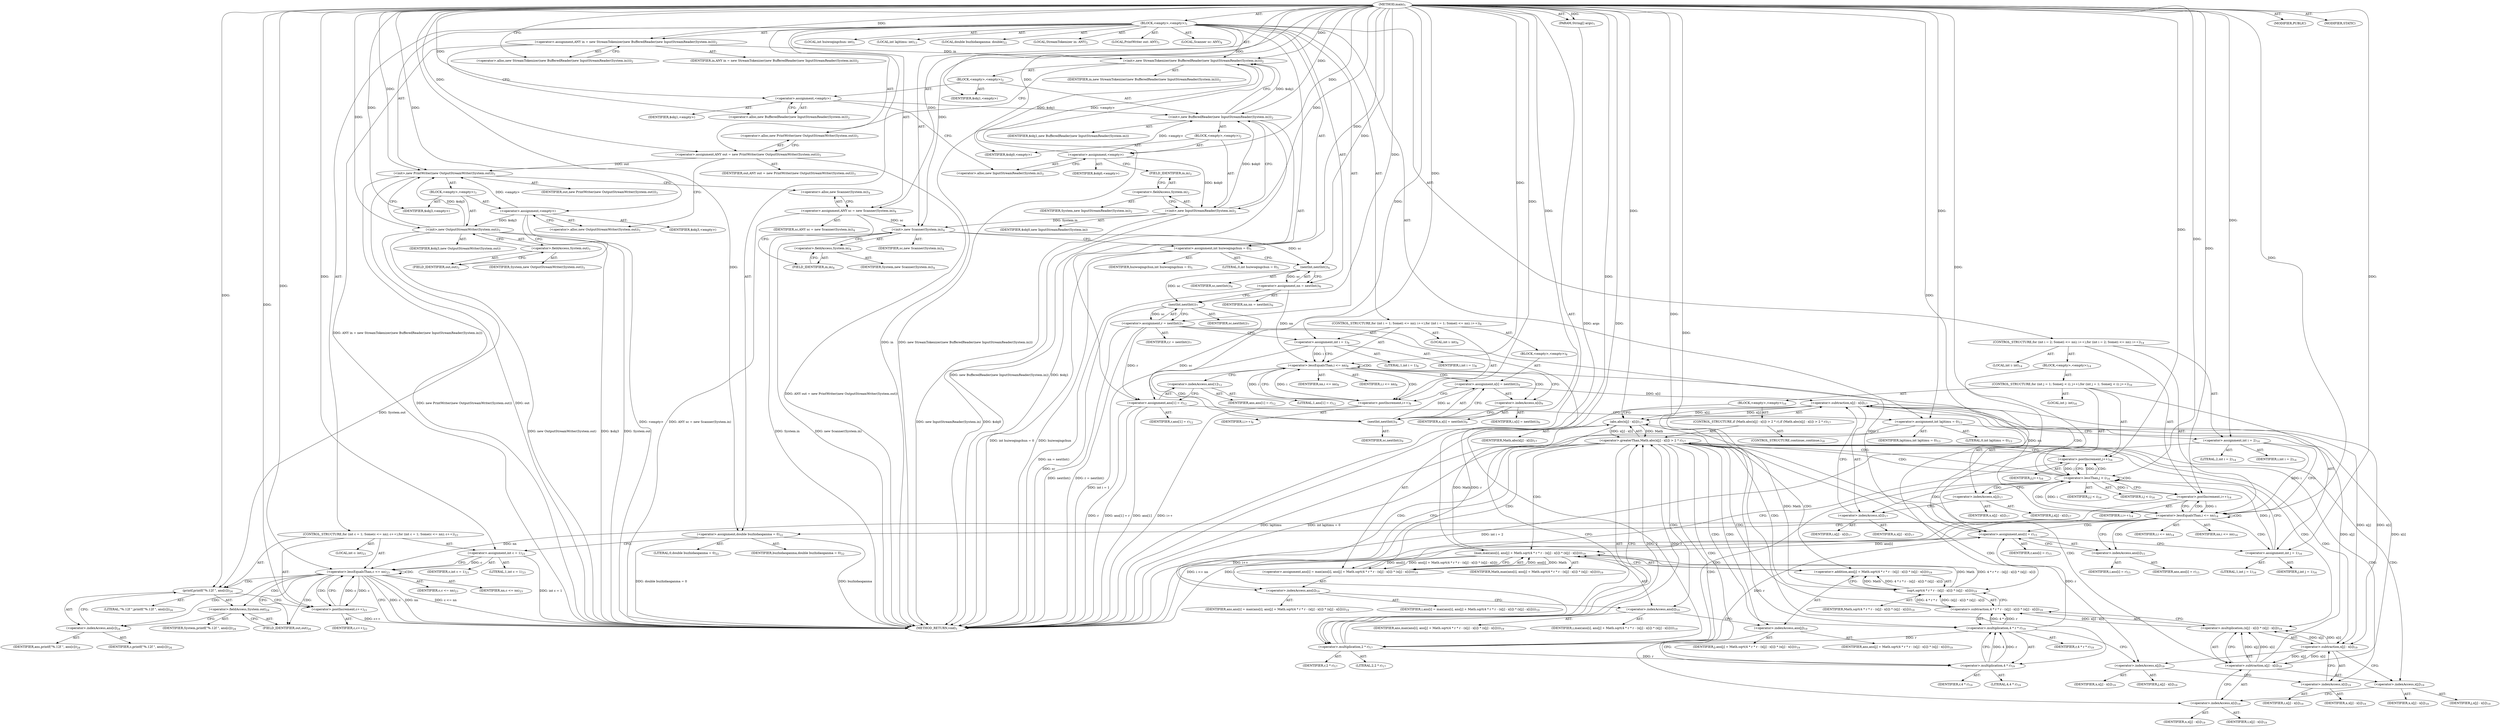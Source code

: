 digraph "main" {  
"23" [label = <(METHOD,main)<SUB>1</SUB>> ]
"24" [label = <(PARAM,String[] args)<SUB>1</SUB>> ]
"25" [label = <(BLOCK,&lt;empty&gt;,&lt;empty&gt;)<SUB>1</SUB>> ]
"4" [label = <(LOCAL,StreamTokenizer in: ANY)<SUB>2</SUB>> ]
"26" [label = <(&lt;operator&gt;.assignment,ANY in = new StreamTokenizer(new BufferedReader(new InputStreamReader(System.in))))<SUB>2</SUB>> ]
"27" [label = <(IDENTIFIER,in,ANY in = new StreamTokenizer(new BufferedReader(new InputStreamReader(System.in))))<SUB>2</SUB>> ]
"28" [label = <(&lt;operator&gt;.alloc,new StreamTokenizer(new BufferedReader(new InputStreamReader(System.in))))<SUB>2</SUB>> ]
"29" [label = <(&lt;init&gt;,new StreamTokenizer(new BufferedReader(new InputStreamReader(System.in))))<SUB>2</SUB>> ]
"3" [label = <(IDENTIFIER,in,new StreamTokenizer(new BufferedReader(new InputStreamReader(System.in))))<SUB>2</SUB>> ]
"30" [label = <(BLOCK,&lt;empty&gt;,&lt;empty&gt;)<SUB>2</SUB>> ]
"31" [label = <(&lt;operator&gt;.assignment,&lt;empty&gt;)> ]
"32" [label = <(IDENTIFIER,$obj1,&lt;empty&gt;)> ]
"33" [label = <(&lt;operator&gt;.alloc,new BufferedReader(new InputStreamReader(System.in)))<SUB>2</SUB>> ]
"34" [label = <(&lt;init&gt;,new BufferedReader(new InputStreamReader(System.in)))<SUB>2</SUB>> ]
"35" [label = <(IDENTIFIER,$obj1,new BufferedReader(new InputStreamReader(System.in)))> ]
"36" [label = <(BLOCK,&lt;empty&gt;,&lt;empty&gt;)<SUB>2</SUB>> ]
"37" [label = <(&lt;operator&gt;.assignment,&lt;empty&gt;)> ]
"38" [label = <(IDENTIFIER,$obj0,&lt;empty&gt;)> ]
"39" [label = <(&lt;operator&gt;.alloc,new InputStreamReader(System.in))<SUB>2</SUB>> ]
"40" [label = <(&lt;init&gt;,new InputStreamReader(System.in))<SUB>2</SUB>> ]
"41" [label = <(IDENTIFIER,$obj0,new InputStreamReader(System.in))> ]
"42" [label = <(&lt;operator&gt;.fieldAccess,System.in)<SUB>2</SUB>> ]
"43" [label = <(IDENTIFIER,System,new InputStreamReader(System.in))<SUB>2</SUB>> ]
"44" [label = <(FIELD_IDENTIFIER,in,in)<SUB>2</SUB>> ]
"45" [label = <(IDENTIFIER,$obj0,&lt;empty&gt;)> ]
"46" [label = <(IDENTIFIER,$obj1,&lt;empty&gt;)> ]
"6" [label = <(LOCAL,PrintWriter out: ANY)<SUB>3</SUB>> ]
"47" [label = <(&lt;operator&gt;.assignment,ANY out = new PrintWriter(new OutputStreamWriter(System.out)))<SUB>3</SUB>> ]
"48" [label = <(IDENTIFIER,out,ANY out = new PrintWriter(new OutputStreamWriter(System.out)))<SUB>3</SUB>> ]
"49" [label = <(&lt;operator&gt;.alloc,new PrintWriter(new OutputStreamWriter(System.out)))<SUB>3</SUB>> ]
"50" [label = <(&lt;init&gt;,new PrintWriter(new OutputStreamWriter(System.out)))<SUB>3</SUB>> ]
"5" [label = <(IDENTIFIER,out,new PrintWriter(new OutputStreamWriter(System.out)))<SUB>3</SUB>> ]
"51" [label = <(BLOCK,&lt;empty&gt;,&lt;empty&gt;)<SUB>3</SUB>> ]
"52" [label = <(&lt;operator&gt;.assignment,&lt;empty&gt;)> ]
"53" [label = <(IDENTIFIER,$obj3,&lt;empty&gt;)> ]
"54" [label = <(&lt;operator&gt;.alloc,new OutputStreamWriter(System.out))<SUB>3</SUB>> ]
"55" [label = <(&lt;init&gt;,new OutputStreamWriter(System.out))<SUB>3</SUB>> ]
"56" [label = <(IDENTIFIER,$obj3,new OutputStreamWriter(System.out))> ]
"57" [label = <(&lt;operator&gt;.fieldAccess,System.out)<SUB>3</SUB>> ]
"58" [label = <(IDENTIFIER,System,new OutputStreamWriter(System.out))<SUB>3</SUB>> ]
"59" [label = <(FIELD_IDENTIFIER,out,out)<SUB>3</SUB>> ]
"60" [label = <(IDENTIFIER,$obj3,&lt;empty&gt;)> ]
"8" [label = <(LOCAL,Scanner sc: ANY)<SUB>4</SUB>> ]
"61" [label = <(&lt;operator&gt;.assignment,ANY sc = new Scanner(System.in))<SUB>4</SUB>> ]
"62" [label = <(IDENTIFIER,sc,ANY sc = new Scanner(System.in))<SUB>4</SUB>> ]
"63" [label = <(&lt;operator&gt;.alloc,new Scanner(System.in))<SUB>4</SUB>> ]
"64" [label = <(&lt;init&gt;,new Scanner(System.in))<SUB>4</SUB>> ]
"7" [label = <(IDENTIFIER,sc,new Scanner(System.in))<SUB>4</SUB>> ]
"65" [label = <(&lt;operator&gt;.fieldAccess,System.in)<SUB>4</SUB>> ]
"66" [label = <(IDENTIFIER,System,new Scanner(System.in))<SUB>4</SUB>> ]
"67" [label = <(FIELD_IDENTIFIER,in,in)<SUB>4</SUB>> ]
"68" [label = <(LOCAL,int huiwoqingchun: int)<SUB>5</SUB>> ]
"69" [label = <(&lt;operator&gt;.assignment,int huiwoqingchun = 0)<SUB>5</SUB>> ]
"70" [label = <(IDENTIFIER,huiwoqingchun,int huiwoqingchun = 0)<SUB>5</SUB>> ]
"71" [label = <(LITERAL,0,int huiwoqingchun = 0)<SUB>5</SUB>> ]
"72" [label = <(&lt;operator&gt;.assignment,nn = nextInt())<SUB>6</SUB>> ]
"73" [label = <(IDENTIFIER,nn,nn = nextInt())<SUB>6</SUB>> ]
"74" [label = <(nextInt,nextInt())<SUB>6</SUB>> ]
"75" [label = <(IDENTIFIER,sc,nextInt())<SUB>6</SUB>> ]
"76" [label = <(&lt;operator&gt;.assignment,r = nextInt())<SUB>7</SUB>> ]
"77" [label = <(IDENTIFIER,r,r = nextInt())<SUB>7</SUB>> ]
"78" [label = <(nextInt,nextInt())<SUB>7</SUB>> ]
"79" [label = <(IDENTIFIER,sc,nextInt())<SUB>7</SUB>> ]
"80" [label = <(CONTROL_STRUCTURE,for (int i = 1; Some(i &lt;= nn); i++),for (int i = 1; Some(i &lt;= nn); i++))<SUB>8</SUB>> ]
"81" [label = <(LOCAL,int i: int)<SUB>8</SUB>> ]
"82" [label = <(&lt;operator&gt;.assignment,int i = 1)<SUB>8</SUB>> ]
"83" [label = <(IDENTIFIER,i,int i = 1)<SUB>8</SUB>> ]
"84" [label = <(LITERAL,1,int i = 1)<SUB>8</SUB>> ]
"85" [label = <(&lt;operator&gt;.lessEqualsThan,i &lt;= nn)<SUB>8</SUB>> ]
"86" [label = <(IDENTIFIER,i,i &lt;= nn)<SUB>8</SUB>> ]
"87" [label = <(IDENTIFIER,nn,i &lt;= nn)<SUB>8</SUB>> ]
"88" [label = <(&lt;operator&gt;.postIncrement,i++)<SUB>8</SUB>> ]
"89" [label = <(IDENTIFIER,i,i++)<SUB>8</SUB>> ]
"90" [label = <(BLOCK,&lt;empty&gt;,&lt;empty&gt;)<SUB>8</SUB>> ]
"91" [label = <(&lt;operator&gt;.assignment,x[i] = nextInt())<SUB>9</SUB>> ]
"92" [label = <(&lt;operator&gt;.indexAccess,x[i])<SUB>9</SUB>> ]
"93" [label = <(IDENTIFIER,x,x[i] = nextInt())<SUB>9</SUB>> ]
"94" [label = <(IDENTIFIER,i,x[i] = nextInt())<SUB>9</SUB>> ]
"95" [label = <(nextInt,nextInt())<SUB>9</SUB>> ]
"96" [label = <(IDENTIFIER,sc,nextInt())<SUB>9</SUB>> ]
"97" [label = <(&lt;operator&gt;.assignment,ans[1] = r)<SUB>12</SUB>> ]
"98" [label = <(&lt;operator&gt;.indexAccess,ans[1])<SUB>12</SUB>> ]
"99" [label = <(IDENTIFIER,ans,ans[1] = r)<SUB>12</SUB>> ]
"100" [label = <(LITERAL,1,ans[1] = r)<SUB>12</SUB>> ]
"101" [label = <(IDENTIFIER,r,ans[1] = r)<SUB>12</SUB>> ]
"102" [label = <(LOCAL,int lajitimu: int)<SUB>13</SUB>> ]
"103" [label = <(&lt;operator&gt;.assignment,int lajitimu = 0)<SUB>13</SUB>> ]
"104" [label = <(IDENTIFIER,lajitimu,int lajitimu = 0)<SUB>13</SUB>> ]
"105" [label = <(LITERAL,0,int lajitimu = 0)<SUB>13</SUB>> ]
"106" [label = <(CONTROL_STRUCTURE,for (int i = 2; Some(i &lt;= nn); i++),for (int i = 2; Some(i &lt;= nn); i++))<SUB>14</SUB>> ]
"107" [label = <(LOCAL,int i: int)<SUB>14</SUB>> ]
"108" [label = <(&lt;operator&gt;.assignment,int i = 2)<SUB>14</SUB>> ]
"109" [label = <(IDENTIFIER,i,int i = 2)<SUB>14</SUB>> ]
"110" [label = <(LITERAL,2,int i = 2)<SUB>14</SUB>> ]
"111" [label = <(&lt;operator&gt;.lessEqualsThan,i &lt;= nn)<SUB>14</SUB>> ]
"112" [label = <(IDENTIFIER,i,i &lt;= nn)<SUB>14</SUB>> ]
"113" [label = <(IDENTIFIER,nn,i &lt;= nn)<SUB>14</SUB>> ]
"114" [label = <(&lt;operator&gt;.postIncrement,i++)<SUB>14</SUB>> ]
"115" [label = <(IDENTIFIER,i,i++)<SUB>14</SUB>> ]
"116" [label = <(BLOCK,&lt;empty&gt;,&lt;empty&gt;)<SUB>14</SUB>> ]
"117" [label = <(&lt;operator&gt;.assignment,ans[i] = r)<SUB>15</SUB>> ]
"118" [label = <(&lt;operator&gt;.indexAccess,ans[i])<SUB>15</SUB>> ]
"119" [label = <(IDENTIFIER,ans,ans[i] = r)<SUB>15</SUB>> ]
"120" [label = <(IDENTIFIER,i,ans[i] = r)<SUB>15</SUB>> ]
"121" [label = <(IDENTIFIER,r,ans[i] = r)<SUB>15</SUB>> ]
"122" [label = <(CONTROL_STRUCTURE,for (int j = 1; Some(j &lt; i); j++),for (int j = 1; Some(j &lt; i); j++))<SUB>16</SUB>> ]
"123" [label = <(LOCAL,int j: int)<SUB>16</SUB>> ]
"124" [label = <(&lt;operator&gt;.assignment,int j = 1)<SUB>16</SUB>> ]
"125" [label = <(IDENTIFIER,j,int j = 1)<SUB>16</SUB>> ]
"126" [label = <(LITERAL,1,int j = 1)<SUB>16</SUB>> ]
"127" [label = <(&lt;operator&gt;.lessThan,j &lt; i)<SUB>16</SUB>> ]
"128" [label = <(IDENTIFIER,j,j &lt; i)<SUB>16</SUB>> ]
"129" [label = <(IDENTIFIER,i,j &lt; i)<SUB>16</SUB>> ]
"130" [label = <(&lt;operator&gt;.postIncrement,j++)<SUB>16</SUB>> ]
"131" [label = <(IDENTIFIER,j,j++)<SUB>16</SUB>> ]
"132" [label = <(BLOCK,&lt;empty&gt;,&lt;empty&gt;)<SUB>16</SUB>> ]
"133" [label = <(CONTROL_STRUCTURE,if (Math.abs(x[j] - x[i]) &gt; 2 * r),if (Math.abs(x[j] - x[i]) &gt; 2 * r))<SUB>17</SUB>> ]
"134" [label = <(&lt;operator&gt;.greaterThan,Math.abs(x[j] - x[i]) &gt; 2 * r)<SUB>17</SUB>> ]
"135" [label = <(abs,abs(x[j] - x[i]))<SUB>17</SUB>> ]
"136" [label = <(IDENTIFIER,Math,abs(x[j] - x[i]))<SUB>17</SUB>> ]
"137" [label = <(&lt;operator&gt;.subtraction,x[j] - x[i])<SUB>17</SUB>> ]
"138" [label = <(&lt;operator&gt;.indexAccess,x[j])<SUB>17</SUB>> ]
"139" [label = <(IDENTIFIER,x,x[j] - x[i])<SUB>17</SUB>> ]
"140" [label = <(IDENTIFIER,j,x[j] - x[i])<SUB>17</SUB>> ]
"141" [label = <(&lt;operator&gt;.indexAccess,x[i])<SUB>17</SUB>> ]
"142" [label = <(IDENTIFIER,x,x[j] - x[i])<SUB>17</SUB>> ]
"143" [label = <(IDENTIFIER,i,x[j] - x[i])<SUB>17</SUB>> ]
"144" [label = <(&lt;operator&gt;.multiplication,2 * r)<SUB>17</SUB>> ]
"145" [label = <(LITERAL,2,2 * r)<SUB>17</SUB>> ]
"146" [label = <(IDENTIFIER,r,2 * r)<SUB>17</SUB>> ]
"147" [label = <(CONTROL_STRUCTURE,continue;,continue;)<SUB>18</SUB>> ]
"148" [label = <(&lt;operator&gt;.assignment,ans[i] = max(ans[i], ans[j] + Math.sqrt(4 * r * r - (x[j] - x[i]) * (x[j] - x[i]))))<SUB>19</SUB>> ]
"149" [label = <(&lt;operator&gt;.indexAccess,ans[i])<SUB>19</SUB>> ]
"150" [label = <(IDENTIFIER,ans,ans[i] = max(ans[i], ans[j] + Math.sqrt(4 * r * r - (x[j] - x[i]) * (x[j] - x[i]))))<SUB>19</SUB>> ]
"151" [label = <(IDENTIFIER,i,ans[i] = max(ans[i], ans[j] + Math.sqrt(4 * r * r - (x[j] - x[i]) * (x[j] - x[i]))))<SUB>19</SUB>> ]
"152" [label = <(max,max(ans[i], ans[j] + Math.sqrt(4 * r * r - (x[j] - x[i]) * (x[j] - x[i]))))<SUB>19</SUB>> ]
"153" [label = <(IDENTIFIER,Math,max(ans[i], ans[j] + Math.sqrt(4 * r * r - (x[j] - x[i]) * (x[j] - x[i]))))<SUB>19</SUB>> ]
"154" [label = <(&lt;operator&gt;.indexAccess,ans[i])<SUB>19</SUB>> ]
"155" [label = <(IDENTIFIER,ans,max(ans[i], ans[j] + Math.sqrt(4 * r * r - (x[j] - x[i]) * (x[j] - x[i]))))<SUB>19</SUB>> ]
"156" [label = <(IDENTIFIER,i,max(ans[i], ans[j] + Math.sqrt(4 * r * r - (x[j] - x[i]) * (x[j] - x[i]))))<SUB>19</SUB>> ]
"157" [label = <(&lt;operator&gt;.addition,ans[j] + Math.sqrt(4 * r * r - (x[j] - x[i]) * (x[j] - x[i])))<SUB>19</SUB>> ]
"158" [label = <(&lt;operator&gt;.indexAccess,ans[j])<SUB>19</SUB>> ]
"159" [label = <(IDENTIFIER,ans,ans[j] + Math.sqrt(4 * r * r - (x[j] - x[i]) * (x[j] - x[i])))<SUB>19</SUB>> ]
"160" [label = <(IDENTIFIER,j,ans[j] + Math.sqrt(4 * r * r - (x[j] - x[i]) * (x[j] - x[i])))<SUB>19</SUB>> ]
"161" [label = <(sqrt,sqrt(4 * r * r - (x[j] - x[i]) * (x[j] - x[i])))<SUB>19</SUB>> ]
"162" [label = <(IDENTIFIER,Math,sqrt(4 * r * r - (x[j] - x[i]) * (x[j] - x[i])))<SUB>19</SUB>> ]
"163" [label = <(&lt;operator&gt;.subtraction,4 * r * r - (x[j] - x[i]) * (x[j] - x[i]))<SUB>19</SUB>> ]
"164" [label = <(&lt;operator&gt;.multiplication,4 * r * r)<SUB>19</SUB>> ]
"165" [label = <(&lt;operator&gt;.multiplication,4 * r)<SUB>19</SUB>> ]
"166" [label = <(LITERAL,4,4 * r)<SUB>19</SUB>> ]
"167" [label = <(IDENTIFIER,r,4 * r)<SUB>19</SUB>> ]
"168" [label = <(IDENTIFIER,r,4 * r * r)<SUB>19</SUB>> ]
"169" [label = <(&lt;operator&gt;.multiplication,(x[j] - x[i]) * (x[j] - x[i]))<SUB>19</SUB>> ]
"170" [label = <(&lt;operator&gt;.subtraction,x[j] - x[i])<SUB>19</SUB>> ]
"171" [label = <(&lt;operator&gt;.indexAccess,x[j])<SUB>19</SUB>> ]
"172" [label = <(IDENTIFIER,x,x[j] - x[i])<SUB>19</SUB>> ]
"173" [label = <(IDENTIFIER,j,x[j] - x[i])<SUB>19</SUB>> ]
"174" [label = <(&lt;operator&gt;.indexAccess,x[i])<SUB>19</SUB>> ]
"175" [label = <(IDENTIFIER,x,x[j] - x[i])<SUB>19</SUB>> ]
"176" [label = <(IDENTIFIER,i,x[j] - x[i])<SUB>19</SUB>> ]
"177" [label = <(&lt;operator&gt;.subtraction,x[j] - x[i])<SUB>19</SUB>> ]
"178" [label = <(&lt;operator&gt;.indexAccess,x[j])<SUB>19</SUB>> ]
"179" [label = <(IDENTIFIER,x,x[j] - x[i])<SUB>19</SUB>> ]
"180" [label = <(IDENTIFIER,j,x[j] - x[i])<SUB>19</SUB>> ]
"181" [label = <(&lt;operator&gt;.indexAccess,x[i])<SUB>19</SUB>> ]
"182" [label = <(IDENTIFIER,x,x[j] - x[i])<SUB>19</SUB>> ]
"183" [label = <(IDENTIFIER,i,x[j] - x[i])<SUB>19</SUB>> ]
"184" [label = <(LOCAL,double buzhidaoganma: double)<SUB>22</SUB>> ]
"185" [label = <(&lt;operator&gt;.assignment,double buzhidaoganma = 0)<SUB>22</SUB>> ]
"186" [label = <(IDENTIFIER,buzhidaoganma,double buzhidaoganma = 0)<SUB>22</SUB>> ]
"187" [label = <(LITERAL,0,double buzhidaoganma = 0)<SUB>22</SUB>> ]
"188" [label = <(CONTROL_STRUCTURE,for (int c = 1; Some(c &lt;= nn); c++),for (int c = 1; Some(c &lt;= nn); c++))<SUB>23</SUB>> ]
"189" [label = <(LOCAL,int c: int)<SUB>23</SUB>> ]
"190" [label = <(&lt;operator&gt;.assignment,int c = 1)<SUB>23</SUB>> ]
"191" [label = <(IDENTIFIER,c,int c = 1)<SUB>23</SUB>> ]
"192" [label = <(LITERAL,1,int c = 1)<SUB>23</SUB>> ]
"193" [label = <(&lt;operator&gt;.lessEqualsThan,c &lt;= nn)<SUB>23</SUB>> ]
"194" [label = <(IDENTIFIER,c,c &lt;= nn)<SUB>23</SUB>> ]
"195" [label = <(IDENTIFIER,nn,c &lt;= nn)<SUB>23</SUB>> ]
"196" [label = <(&lt;operator&gt;.postIncrement,c++)<SUB>23</SUB>> ]
"197" [label = <(IDENTIFIER,c,c++)<SUB>23</SUB>> ]
"198" [label = <(printf,printf(&quot;%.12f &quot;, ans[c]))<SUB>24</SUB>> ]
"199" [label = <(&lt;operator&gt;.fieldAccess,System.out)<SUB>24</SUB>> ]
"200" [label = <(IDENTIFIER,System,printf(&quot;%.12f &quot;, ans[c]))<SUB>24</SUB>> ]
"201" [label = <(FIELD_IDENTIFIER,out,out)<SUB>24</SUB>> ]
"202" [label = <(LITERAL,&quot;%.12f &quot;,printf(&quot;%.12f &quot;, ans[c]))<SUB>24</SUB>> ]
"203" [label = <(&lt;operator&gt;.indexAccess,ans[c])<SUB>24</SUB>> ]
"204" [label = <(IDENTIFIER,ans,printf(&quot;%.12f &quot;, ans[c]))<SUB>24</SUB>> ]
"205" [label = <(IDENTIFIER,c,printf(&quot;%.12f &quot;, ans[c]))<SUB>24</SUB>> ]
"206" [label = <(MODIFIER,PUBLIC)> ]
"207" [label = <(MODIFIER,STATIC)> ]
"208" [label = <(METHOD_RETURN,void)<SUB>1</SUB>> ]
  "23" -> "24"  [ label = "AST: "] 
  "23" -> "25"  [ label = "AST: "] 
  "23" -> "206"  [ label = "AST: "] 
  "23" -> "207"  [ label = "AST: "] 
  "23" -> "208"  [ label = "AST: "] 
  "25" -> "4"  [ label = "AST: "] 
  "25" -> "26"  [ label = "AST: "] 
  "25" -> "29"  [ label = "AST: "] 
  "25" -> "6"  [ label = "AST: "] 
  "25" -> "47"  [ label = "AST: "] 
  "25" -> "50"  [ label = "AST: "] 
  "25" -> "8"  [ label = "AST: "] 
  "25" -> "61"  [ label = "AST: "] 
  "25" -> "64"  [ label = "AST: "] 
  "25" -> "68"  [ label = "AST: "] 
  "25" -> "69"  [ label = "AST: "] 
  "25" -> "72"  [ label = "AST: "] 
  "25" -> "76"  [ label = "AST: "] 
  "25" -> "80"  [ label = "AST: "] 
  "25" -> "97"  [ label = "AST: "] 
  "25" -> "102"  [ label = "AST: "] 
  "25" -> "103"  [ label = "AST: "] 
  "25" -> "106"  [ label = "AST: "] 
  "25" -> "184"  [ label = "AST: "] 
  "25" -> "185"  [ label = "AST: "] 
  "25" -> "188"  [ label = "AST: "] 
  "26" -> "27"  [ label = "AST: "] 
  "26" -> "28"  [ label = "AST: "] 
  "29" -> "3"  [ label = "AST: "] 
  "29" -> "30"  [ label = "AST: "] 
  "30" -> "31"  [ label = "AST: "] 
  "30" -> "34"  [ label = "AST: "] 
  "30" -> "46"  [ label = "AST: "] 
  "31" -> "32"  [ label = "AST: "] 
  "31" -> "33"  [ label = "AST: "] 
  "34" -> "35"  [ label = "AST: "] 
  "34" -> "36"  [ label = "AST: "] 
  "36" -> "37"  [ label = "AST: "] 
  "36" -> "40"  [ label = "AST: "] 
  "36" -> "45"  [ label = "AST: "] 
  "37" -> "38"  [ label = "AST: "] 
  "37" -> "39"  [ label = "AST: "] 
  "40" -> "41"  [ label = "AST: "] 
  "40" -> "42"  [ label = "AST: "] 
  "42" -> "43"  [ label = "AST: "] 
  "42" -> "44"  [ label = "AST: "] 
  "47" -> "48"  [ label = "AST: "] 
  "47" -> "49"  [ label = "AST: "] 
  "50" -> "5"  [ label = "AST: "] 
  "50" -> "51"  [ label = "AST: "] 
  "51" -> "52"  [ label = "AST: "] 
  "51" -> "55"  [ label = "AST: "] 
  "51" -> "60"  [ label = "AST: "] 
  "52" -> "53"  [ label = "AST: "] 
  "52" -> "54"  [ label = "AST: "] 
  "55" -> "56"  [ label = "AST: "] 
  "55" -> "57"  [ label = "AST: "] 
  "57" -> "58"  [ label = "AST: "] 
  "57" -> "59"  [ label = "AST: "] 
  "61" -> "62"  [ label = "AST: "] 
  "61" -> "63"  [ label = "AST: "] 
  "64" -> "7"  [ label = "AST: "] 
  "64" -> "65"  [ label = "AST: "] 
  "65" -> "66"  [ label = "AST: "] 
  "65" -> "67"  [ label = "AST: "] 
  "69" -> "70"  [ label = "AST: "] 
  "69" -> "71"  [ label = "AST: "] 
  "72" -> "73"  [ label = "AST: "] 
  "72" -> "74"  [ label = "AST: "] 
  "74" -> "75"  [ label = "AST: "] 
  "76" -> "77"  [ label = "AST: "] 
  "76" -> "78"  [ label = "AST: "] 
  "78" -> "79"  [ label = "AST: "] 
  "80" -> "81"  [ label = "AST: "] 
  "80" -> "82"  [ label = "AST: "] 
  "80" -> "85"  [ label = "AST: "] 
  "80" -> "88"  [ label = "AST: "] 
  "80" -> "90"  [ label = "AST: "] 
  "82" -> "83"  [ label = "AST: "] 
  "82" -> "84"  [ label = "AST: "] 
  "85" -> "86"  [ label = "AST: "] 
  "85" -> "87"  [ label = "AST: "] 
  "88" -> "89"  [ label = "AST: "] 
  "90" -> "91"  [ label = "AST: "] 
  "91" -> "92"  [ label = "AST: "] 
  "91" -> "95"  [ label = "AST: "] 
  "92" -> "93"  [ label = "AST: "] 
  "92" -> "94"  [ label = "AST: "] 
  "95" -> "96"  [ label = "AST: "] 
  "97" -> "98"  [ label = "AST: "] 
  "97" -> "101"  [ label = "AST: "] 
  "98" -> "99"  [ label = "AST: "] 
  "98" -> "100"  [ label = "AST: "] 
  "103" -> "104"  [ label = "AST: "] 
  "103" -> "105"  [ label = "AST: "] 
  "106" -> "107"  [ label = "AST: "] 
  "106" -> "108"  [ label = "AST: "] 
  "106" -> "111"  [ label = "AST: "] 
  "106" -> "114"  [ label = "AST: "] 
  "106" -> "116"  [ label = "AST: "] 
  "108" -> "109"  [ label = "AST: "] 
  "108" -> "110"  [ label = "AST: "] 
  "111" -> "112"  [ label = "AST: "] 
  "111" -> "113"  [ label = "AST: "] 
  "114" -> "115"  [ label = "AST: "] 
  "116" -> "117"  [ label = "AST: "] 
  "116" -> "122"  [ label = "AST: "] 
  "117" -> "118"  [ label = "AST: "] 
  "117" -> "121"  [ label = "AST: "] 
  "118" -> "119"  [ label = "AST: "] 
  "118" -> "120"  [ label = "AST: "] 
  "122" -> "123"  [ label = "AST: "] 
  "122" -> "124"  [ label = "AST: "] 
  "122" -> "127"  [ label = "AST: "] 
  "122" -> "130"  [ label = "AST: "] 
  "122" -> "132"  [ label = "AST: "] 
  "124" -> "125"  [ label = "AST: "] 
  "124" -> "126"  [ label = "AST: "] 
  "127" -> "128"  [ label = "AST: "] 
  "127" -> "129"  [ label = "AST: "] 
  "130" -> "131"  [ label = "AST: "] 
  "132" -> "133"  [ label = "AST: "] 
  "132" -> "148"  [ label = "AST: "] 
  "133" -> "134"  [ label = "AST: "] 
  "133" -> "147"  [ label = "AST: "] 
  "134" -> "135"  [ label = "AST: "] 
  "134" -> "144"  [ label = "AST: "] 
  "135" -> "136"  [ label = "AST: "] 
  "135" -> "137"  [ label = "AST: "] 
  "137" -> "138"  [ label = "AST: "] 
  "137" -> "141"  [ label = "AST: "] 
  "138" -> "139"  [ label = "AST: "] 
  "138" -> "140"  [ label = "AST: "] 
  "141" -> "142"  [ label = "AST: "] 
  "141" -> "143"  [ label = "AST: "] 
  "144" -> "145"  [ label = "AST: "] 
  "144" -> "146"  [ label = "AST: "] 
  "148" -> "149"  [ label = "AST: "] 
  "148" -> "152"  [ label = "AST: "] 
  "149" -> "150"  [ label = "AST: "] 
  "149" -> "151"  [ label = "AST: "] 
  "152" -> "153"  [ label = "AST: "] 
  "152" -> "154"  [ label = "AST: "] 
  "152" -> "157"  [ label = "AST: "] 
  "154" -> "155"  [ label = "AST: "] 
  "154" -> "156"  [ label = "AST: "] 
  "157" -> "158"  [ label = "AST: "] 
  "157" -> "161"  [ label = "AST: "] 
  "158" -> "159"  [ label = "AST: "] 
  "158" -> "160"  [ label = "AST: "] 
  "161" -> "162"  [ label = "AST: "] 
  "161" -> "163"  [ label = "AST: "] 
  "163" -> "164"  [ label = "AST: "] 
  "163" -> "169"  [ label = "AST: "] 
  "164" -> "165"  [ label = "AST: "] 
  "164" -> "168"  [ label = "AST: "] 
  "165" -> "166"  [ label = "AST: "] 
  "165" -> "167"  [ label = "AST: "] 
  "169" -> "170"  [ label = "AST: "] 
  "169" -> "177"  [ label = "AST: "] 
  "170" -> "171"  [ label = "AST: "] 
  "170" -> "174"  [ label = "AST: "] 
  "171" -> "172"  [ label = "AST: "] 
  "171" -> "173"  [ label = "AST: "] 
  "174" -> "175"  [ label = "AST: "] 
  "174" -> "176"  [ label = "AST: "] 
  "177" -> "178"  [ label = "AST: "] 
  "177" -> "181"  [ label = "AST: "] 
  "178" -> "179"  [ label = "AST: "] 
  "178" -> "180"  [ label = "AST: "] 
  "181" -> "182"  [ label = "AST: "] 
  "181" -> "183"  [ label = "AST: "] 
  "185" -> "186"  [ label = "AST: "] 
  "185" -> "187"  [ label = "AST: "] 
  "188" -> "189"  [ label = "AST: "] 
  "188" -> "190"  [ label = "AST: "] 
  "188" -> "193"  [ label = "AST: "] 
  "188" -> "196"  [ label = "AST: "] 
  "188" -> "198"  [ label = "AST: "] 
  "190" -> "191"  [ label = "AST: "] 
  "190" -> "192"  [ label = "AST: "] 
  "193" -> "194"  [ label = "AST: "] 
  "193" -> "195"  [ label = "AST: "] 
  "196" -> "197"  [ label = "AST: "] 
  "198" -> "199"  [ label = "AST: "] 
  "198" -> "202"  [ label = "AST: "] 
  "198" -> "203"  [ label = "AST: "] 
  "199" -> "200"  [ label = "AST: "] 
  "199" -> "201"  [ label = "AST: "] 
  "203" -> "204"  [ label = "AST: "] 
  "203" -> "205"  [ label = "AST: "] 
  "26" -> "33"  [ label = "CFG: "] 
  "29" -> "49"  [ label = "CFG: "] 
  "47" -> "54"  [ label = "CFG: "] 
  "50" -> "63"  [ label = "CFG: "] 
  "61" -> "67"  [ label = "CFG: "] 
  "64" -> "69"  [ label = "CFG: "] 
  "69" -> "74"  [ label = "CFG: "] 
  "72" -> "78"  [ label = "CFG: "] 
  "76" -> "82"  [ label = "CFG: "] 
  "97" -> "103"  [ label = "CFG: "] 
  "103" -> "108"  [ label = "CFG: "] 
  "185" -> "190"  [ label = "CFG: "] 
  "28" -> "26"  [ label = "CFG: "] 
  "49" -> "47"  [ label = "CFG: "] 
  "63" -> "61"  [ label = "CFG: "] 
  "65" -> "64"  [ label = "CFG: "] 
  "74" -> "72"  [ label = "CFG: "] 
  "78" -> "76"  [ label = "CFG: "] 
  "82" -> "85"  [ label = "CFG: "] 
  "85" -> "92"  [ label = "CFG: "] 
  "85" -> "98"  [ label = "CFG: "] 
  "88" -> "85"  [ label = "CFG: "] 
  "98" -> "97"  [ label = "CFG: "] 
  "108" -> "111"  [ label = "CFG: "] 
  "111" -> "118"  [ label = "CFG: "] 
  "111" -> "185"  [ label = "CFG: "] 
  "114" -> "111"  [ label = "CFG: "] 
  "190" -> "193"  [ label = "CFG: "] 
  "193" -> "208"  [ label = "CFG: "] 
  "193" -> "201"  [ label = "CFG: "] 
  "196" -> "193"  [ label = "CFG: "] 
  "198" -> "196"  [ label = "CFG: "] 
  "31" -> "39"  [ label = "CFG: "] 
  "34" -> "29"  [ label = "CFG: "] 
  "52" -> "59"  [ label = "CFG: "] 
  "55" -> "50"  [ label = "CFG: "] 
  "67" -> "65"  [ label = "CFG: "] 
  "91" -> "88"  [ label = "CFG: "] 
  "117" -> "124"  [ label = "CFG: "] 
  "199" -> "203"  [ label = "CFG: "] 
  "203" -> "198"  [ label = "CFG: "] 
  "33" -> "31"  [ label = "CFG: "] 
  "54" -> "52"  [ label = "CFG: "] 
  "57" -> "55"  [ label = "CFG: "] 
  "92" -> "95"  [ label = "CFG: "] 
  "95" -> "91"  [ label = "CFG: "] 
  "118" -> "117"  [ label = "CFG: "] 
  "124" -> "127"  [ label = "CFG: "] 
  "127" -> "138"  [ label = "CFG: "] 
  "127" -> "114"  [ label = "CFG: "] 
  "130" -> "127"  [ label = "CFG: "] 
  "201" -> "199"  [ label = "CFG: "] 
  "37" -> "44"  [ label = "CFG: "] 
  "40" -> "34"  [ label = "CFG: "] 
  "59" -> "57"  [ label = "CFG: "] 
  "148" -> "130"  [ label = "CFG: "] 
  "39" -> "37"  [ label = "CFG: "] 
  "42" -> "40"  [ label = "CFG: "] 
  "134" -> "130"  [ label = "CFG: "] 
  "134" -> "149"  [ label = "CFG: "] 
  "149" -> "154"  [ label = "CFG: "] 
  "152" -> "148"  [ label = "CFG: "] 
  "44" -> "42"  [ label = "CFG: "] 
  "135" -> "144"  [ label = "CFG: "] 
  "144" -> "134"  [ label = "CFG: "] 
  "154" -> "158"  [ label = "CFG: "] 
  "157" -> "152"  [ label = "CFG: "] 
  "137" -> "135"  [ label = "CFG: "] 
  "158" -> "165"  [ label = "CFG: "] 
  "161" -> "157"  [ label = "CFG: "] 
  "138" -> "141"  [ label = "CFG: "] 
  "141" -> "137"  [ label = "CFG: "] 
  "163" -> "161"  [ label = "CFG: "] 
  "164" -> "171"  [ label = "CFG: "] 
  "169" -> "163"  [ label = "CFG: "] 
  "165" -> "164"  [ label = "CFG: "] 
  "170" -> "178"  [ label = "CFG: "] 
  "177" -> "169"  [ label = "CFG: "] 
  "171" -> "174"  [ label = "CFG: "] 
  "174" -> "170"  [ label = "CFG: "] 
  "178" -> "181"  [ label = "CFG: "] 
  "181" -> "177"  [ label = "CFG: "] 
  "23" -> "28"  [ label = "CFG: "] 
  "24" -> "208"  [ label = "DDG: args"] 
  "26" -> "208"  [ label = "DDG: ANY in = new StreamTokenizer(new BufferedReader(new InputStreamReader(System.in)))"] 
  "29" -> "208"  [ label = "DDG: in"] 
  "34" -> "208"  [ label = "DDG: $obj1"] 
  "40" -> "208"  [ label = "DDG: $obj0"] 
  "40" -> "208"  [ label = "DDG: new InputStreamReader(System.in)"] 
  "34" -> "208"  [ label = "DDG: new BufferedReader(new InputStreamReader(System.in))"] 
  "29" -> "208"  [ label = "DDG: new StreamTokenizer(new BufferedReader(new InputStreamReader(System.in)))"] 
  "47" -> "208"  [ label = "DDG: ANY out = new PrintWriter(new OutputStreamWriter(System.out))"] 
  "50" -> "208"  [ label = "DDG: out"] 
  "52" -> "208"  [ label = "DDG: &lt;empty&gt;"] 
  "55" -> "208"  [ label = "DDG: $obj3"] 
  "55" -> "208"  [ label = "DDG: System.out"] 
  "55" -> "208"  [ label = "DDG: new OutputStreamWriter(System.out)"] 
  "50" -> "208"  [ label = "DDG: new PrintWriter(new OutputStreamWriter(System.out))"] 
  "61" -> "208"  [ label = "DDG: ANY sc = new Scanner(System.in)"] 
  "64" -> "208"  [ label = "DDG: System.in"] 
  "64" -> "208"  [ label = "DDG: new Scanner(System.in)"] 
  "69" -> "208"  [ label = "DDG: huiwoqingchun"] 
  "69" -> "208"  [ label = "DDG: int huiwoqingchun = 0"] 
  "72" -> "208"  [ label = "DDG: nn = nextInt()"] 
  "78" -> "208"  [ label = "DDG: sc"] 
  "76" -> "208"  [ label = "DDG: nextInt()"] 
  "76" -> "208"  [ label = "DDG: r = nextInt()"] 
  "82" -> "208"  [ label = "DDG: int i = 1"] 
  "97" -> "208"  [ label = "DDG: ans[1]"] 
  "97" -> "208"  [ label = "DDG: r"] 
  "97" -> "208"  [ label = "DDG: ans[1] = r"] 
  "103" -> "208"  [ label = "DDG: lajitimu"] 
  "103" -> "208"  [ label = "DDG: int lajitimu = 0"] 
  "108" -> "208"  [ label = "DDG: int i = 2"] 
  "111" -> "208"  [ label = "DDG: i"] 
  "111" -> "208"  [ label = "DDG: i &lt;= nn"] 
  "185" -> "208"  [ label = "DDG: buzhidaoganma"] 
  "185" -> "208"  [ label = "DDG: double buzhidaoganma = 0"] 
  "190" -> "208"  [ label = "DDG: int c = 1"] 
  "193" -> "208"  [ label = "DDG: c"] 
  "193" -> "208"  [ label = "DDG: nn"] 
  "193" -> "208"  [ label = "DDG: c &lt;= nn"] 
  "196" -> "208"  [ label = "DDG: c++"] 
  "114" -> "208"  [ label = "DDG: i++"] 
  "88" -> "208"  [ label = "DDG: i++"] 
  "23" -> "24"  [ label = "DDG: "] 
  "23" -> "26"  [ label = "DDG: "] 
  "23" -> "47"  [ label = "DDG: "] 
  "23" -> "61"  [ label = "DDG: "] 
  "23" -> "69"  [ label = "DDG: "] 
  "74" -> "72"  [ label = "DDG: sc"] 
  "78" -> "76"  [ label = "DDG: sc"] 
  "76" -> "97"  [ label = "DDG: r"] 
  "23" -> "97"  [ label = "DDG: "] 
  "23" -> "103"  [ label = "DDG: "] 
  "23" -> "185"  [ label = "DDG: "] 
  "26" -> "29"  [ label = "DDG: in"] 
  "23" -> "29"  [ label = "DDG: "] 
  "37" -> "29"  [ label = "DDG: &lt;empty&gt;"] 
  "34" -> "29"  [ label = "DDG: $obj1"] 
  "47" -> "50"  [ label = "DDG: out"] 
  "23" -> "50"  [ label = "DDG: "] 
  "52" -> "50"  [ label = "DDG: &lt;empty&gt;"] 
  "55" -> "50"  [ label = "DDG: $obj3"] 
  "61" -> "64"  [ label = "DDG: sc"] 
  "23" -> "64"  [ label = "DDG: "] 
  "40" -> "64"  [ label = "DDG: System.in"] 
  "23" -> "82"  [ label = "DDG: "] 
  "23" -> "108"  [ label = "DDG: "] 
  "23" -> "190"  [ label = "DDG: "] 
  "23" -> "31"  [ label = "DDG: "] 
  "23" -> "46"  [ label = "DDG: "] 
  "23" -> "52"  [ label = "DDG: "] 
  "23" -> "60"  [ label = "DDG: "] 
  "64" -> "74"  [ label = "DDG: sc"] 
  "23" -> "74"  [ label = "DDG: "] 
  "74" -> "78"  [ label = "DDG: sc"] 
  "23" -> "78"  [ label = "DDG: "] 
  "82" -> "85"  [ label = "DDG: i"] 
  "88" -> "85"  [ label = "DDG: i"] 
  "23" -> "85"  [ label = "DDG: "] 
  "72" -> "85"  [ label = "DDG: nn"] 
  "85" -> "88"  [ label = "DDG: i"] 
  "23" -> "88"  [ label = "DDG: "] 
  "95" -> "91"  [ label = "DDG: sc"] 
  "108" -> "111"  [ label = "DDG: i"] 
  "114" -> "111"  [ label = "DDG: i"] 
  "23" -> "111"  [ label = "DDG: "] 
  "85" -> "111"  [ label = "DDG: nn"] 
  "127" -> "114"  [ label = "DDG: i"] 
  "23" -> "114"  [ label = "DDG: "] 
  "144" -> "117"  [ label = "DDG: r"] 
  "164" -> "117"  [ label = "DDG: r"] 
  "23" -> "117"  [ label = "DDG: "] 
  "76" -> "117"  [ label = "DDG: r"] 
  "190" -> "193"  [ label = "DDG: c"] 
  "196" -> "193"  [ label = "DDG: c"] 
  "23" -> "193"  [ label = "DDG: "] 
  "111" -> "193"  [ label = "DDG: nn"] 
  "193" -> "196"  [ label = "DDG: c"] 
  "23" -> "196"  [ label = "DDG: "] 
  "55" -> "198"  [ label = "DDG: System.out"] 
  "23" -> "198"  [ label = "DDG: "] 
  "31" -> "34"  [ label = "DDG: $obj1"] 
  "23" -> "34"  [ label = "DDG: "] 
  "37" -> "34"  [ label = "DDG: &lt;empty&gt;"] 
  "40" -> "34"  [ label = "DDG: $obj0"] 
  "52" -> "55"  [ label = "DDG: $obj3"] 
  "23" -> "55"  [ label = "DDG: "] 
  "23" -> "124"  [ label = "DDG: "] 
  "23" -> "37"  [ label = "DDG: "] 
  "23" -> "45"  [ label = "DDG: "] 
  "78" -> "95"  [ label = "DDG: sc"] 
  "23" -> "95"  [ label = "DDG: "] 
  "124" -> "127"  [ label = "DDG: j"] 
  "130" -> "127"  [ label = "DDG: j"] 
  "23" -> "127"  [ label = "DDG: "] 
  "111" -> "127"  [ label = "DDG: i"] 
  "127" -> "130"  [ label = "DDG: j"] 
  "23" -> "130"  [ label = "DDG: "] 
  "152" -> "148"  [ label = "DDG: Math"] 
  "152" -> "148"  [ label = "DDG: ans[i]"] 
  "152" -> "148"  [ label = "DDG: ans[j] + Math.sqrt(4 * r * r - (x[j] - x[i]) * (x[j] - x[i]))"] 
  "37" -> "40"  [ label = "DDG: $obj0"] 
  "23" -> "40"  [ label = "DDG: "] 
  "135" -> "134"  [ label = "DDG: Math"] 
  "135" -> "134"  [ label = "DDG: x[j] - x[i]"] 
  "144" -> "134"  [ label = "DDG: 2"] 
  "144" -> "134"  [ label = "DDG: r"] 
  "161" -> "152"  [ label = "DDG: Math"] 
  "23" -> "152"  [ label = "DDG: "] 
  "117" -> "152"  [ label = "DDG: ans[i]"] 
  "148" -> "152"  [ label = "DDG: ans[i]"] 
  "161" -> "152"  [ label = "DDG: 4 * r * r - (x[j] - x[i]) * (x[j] - x[i])"] 
  "152" -> "135"  [ label = "DDG: Math"] 
  "23" -> "135"  [ label = "DDG: "] 
  "137" -> "135"  [ label = "DDG: x[j]"] 
  "137" -> "135"  [ label = "DDG: x[i]"] 
  "23" -> "144"  [ label = "DDG: "] 
  "164" -> "144"  [ label = "DDG: r"] 
  "76" -> "144"  [ label = "DDG: r"] 
  "161" -> "157"  [ label = "DDG: Math"] 
  "161" -> "157"  [ label = "DDG: 4 * r * r - (x[j] - x[i]) * (x[j] - x[i])"] 
  "177" -> "137"  [ label = "DDG: x[j]"] 
  "177" -> "137"  [ label = "DDG: x[i]"] 
  "91" -> "137"  [ label = "DDG: x[i]"] 
  "135" -> "161"  [ label = "DDG: Math"] 
  "23" -> "161"  [ label = "DDG: "] 
  "163" -> "161"  [ label = "DDG: 4 * r * r"] 
  "163" -> "161"  [ label = "DDG: (x[j] - x[i]) * (x[j] - x[i])"] 
  "164" -> "163"  [ label = "DDG: 4 * r"] 
  "164" -> "163"  [ label = "DDG: r"] 
  "169" -> "163"  [ label = "DDG: x[j] - x[i]"] 
  "165" -> "164"  [ label = "DDG: 4"] 
  "165" -> "164"  [ label = "DDG: r"] 
  "23" -> "164"  [ label = "DDG: "] 
  "170" -> "169"  [ label = "DDG: x[j]"] 
  "170" -> "169"  [ label = "DDG: x[i]"] 
  "177" -> "169"  [ label = "DDG: x[j]"] 
  "177" -> "169"  [ label = "DDG: x[i]"] 
  "23" -> "165"  [ label = "DDG: "] 
  "144" -> "165"  [ label = "DDG: r"] 
  "137" -> "170"  [ label = "DDG: x[j]"] 
  "137" -> "170"  [ label = "DDG: x[i]"] 
  "170" -> "177"  [ label = "DDG: x[j]"] 
  "170" -> "177"  [ label = "DDG: x[i]"] 
  "85" -> "85"  [ label = "CDG: "] 
  "85" -> "95"  [ label = "CDG: "] 
  "85" -> "92"  [ label = "CDG: "] 
  "85" -> "91"  [ label = "CDG: "] 
  "85" -> "88"  [ label = "CDG: "] 
  "111" -> "114"  [ label = "CDG: "] 
  "111" -> "118"  [ label = "CDG: "] 
  "111" -> "117"  [ label = "CDG: "] 
  "111" -> "127"  [ label = "CDG: "] 
  "111" -> "124"  [ label = "CDG: "] 
  "111" -> "111"  [ label = "CDG: "] 
  "193" -> "193"  [ label = "CDG: "] 
  "193" -> "196"  [ label = "CDG: "] 
  "193" -> "198"  [ label = "CDG: "] 
  "193" -> "199"  [ label = "CDG: "] 
  "193" -> "201"  [ label = "CDG: "] 
  "193" -> "203"  [ label = "CDG: "] 
  "127" -> "141"  [ label = "CDG: "] 
  "127" -> "144"  [ label = "CDG: "] 
  "127" -> "134"  [ label = "CDG: "] 
  "127" -> "138"  [ label = "CDG: "] 
  "127" -> "137"  [ label = "CDG: "] 
  "127" -> "130"  [ label = "CDG: "] 
  "127" -> "135"  [ label = "CDG: "] 
  "127" -> "127"  [ label = "CDG: "] 
  "134" -> "154"  [ label = "CDG: "] 
  "134" -> "169"  [ label = "CDG: "] 
  "134" -> "161"  [ label = "CDG: "] 
  "134" -> "163"  [ label = "CDG: "] 
  "134" -> "178"  [ label = "CDG: "] 
  "134" -> "149"  [ label = "CDG: "] 
  "134" -> "170"  [ label = "CDG: "] 
  "134" -> "157"  [ label = "CDG: "] 
  "134" -> "181"  [ label = "CDG: "] 
  "134" -> "148"  [ label = "CDG: "] 
  "134" -> "152"  [ label = "CDG: "] 
  "134" -> "177"  [ label = "CDG: "] 
  "134" -> "165"  [ label = "CDG: "] 
  "134" -> "174"  [ label = "CDG: "] 
  "134" -> "164"  [ label = "CDG: "] 
  "134" -> "158"  [ label = "CDG: "] 
  "134" -> "171"  [ label = "CDG: "] 
}
